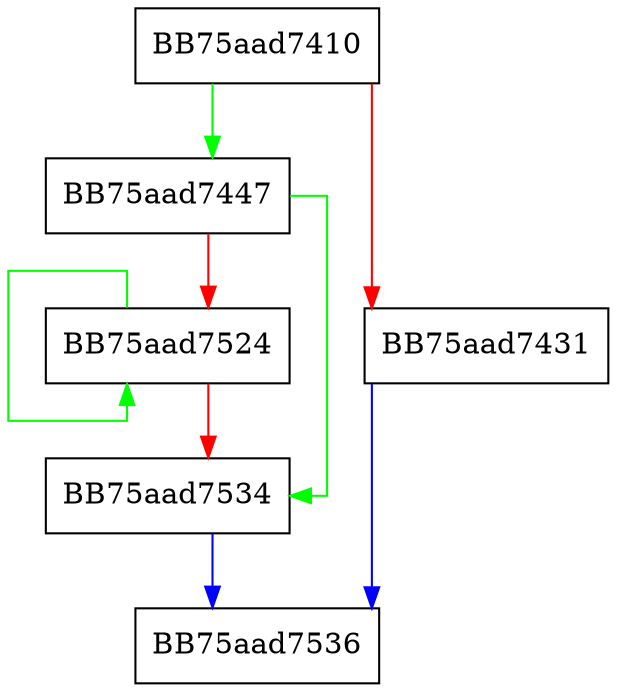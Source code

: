 digraph vlib_init_module {
  node [shape="box"];
  graph [splines=ortho];
  BB75aad7410 -> BB75aad7447 [color="green"];
  BB75aad7410 -> BB75aad7431 [color="red"];
  BB75aad7431 -> BB75aad7536 [color="blue"];
  BB75aad7447 -> BB75aad7534 [color="green"];
  BB75aad7447 -> BB75aad7524 [color="red"];
  BB75aad7524 -> BB75aad7524 [color="green"];
  BB75aad7524 -> BB75aad7534 [color="red"];
  BB75aad7534 -> BB75aad7536 [color="blue"];
}